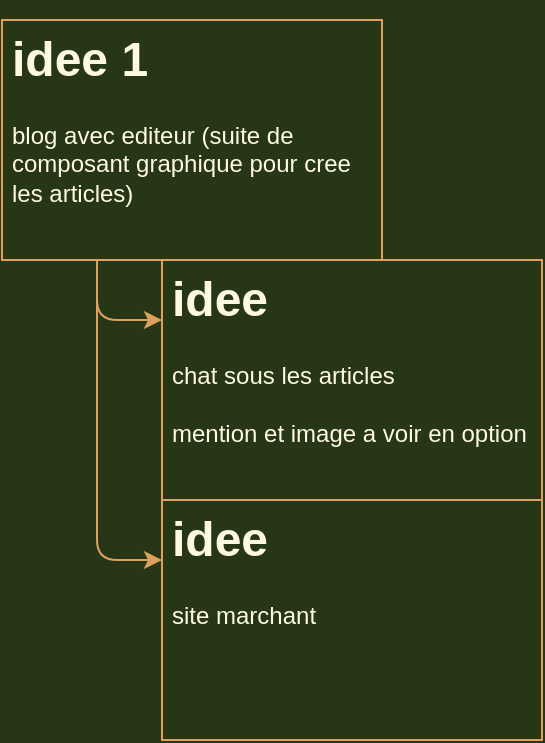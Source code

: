 <mxfile pages="2">
    <diagram id="d11wOGM62BgjI-Tap80V" name="idée">
        <mxGraphModel dx="866" dy="770" grid="1" gridSize="10" guides="1" tooltips="1" connect="1" arrows="1" fold="1" page="1" pageScale="1" pageWidth="827" pageHeight="1169" background="#283618" math="0" shadow="0">
            <root>
                <mxCell id="0"/>
                <mxCell id="1" parent="0"/>
                <mxCell id="6" style="edgeStyle=orthogonalEdgeStyle;html=1;exitX=0.25;exitY=1;exitDx=0;exitDy=0;entryX=0;entryY=0.25;entryDx=0;entryDy=0;labelBackgroundColor=#283618;strokeColor=#DDA15E;fontColor=#FEFAE0;" parent="1" source="3" target="4" edge="1">
                    <mxGeometry relative="1" as="geometry"/>
                </mxCell>
                <mxCell id="7" style="edgeStyle=orthogonalEdgeStyle;html=1;exitX=0.25;exitY=1;exitDx=0;exitDy=0;entryX=0;entryY=0.25;entryDx=0;entryDy=0;labelBackgroundColor=#283618;strokeColor=#DDA15E;fontColor=#FEFAE0;" parent="1" source="3" target="5" edge="1">
                    <mxGeometry relative="1" as="geometry"/>
                </mxCell>
                <mxCell id="3" value="&lt;h1&gt;idee 1&lt;/h1&gt;&lt;p&gt;blog avec editeur (suite de composant graphique pour cree les articles)&lt;br&gt;&lt;/p&gt;" style="text;html=1;strokeColor=#DDA15E;fillColor=none;spacing=5;spacingTop=-20;whiteSpace=wrap;overflow=hidden;rounded=0;fontColor=#FEFAE0;" parent="1" vertex="1">
                    <mxGeometry x="40" y="40" width="190" height="120" as="geometry"/>
                </mxCell>
                <mxCell id="4" value="&lt;h1&gt;idee&lt;/h1&gt;&lt;p&gt;chat sous les articles&lt;br&gt;&lt;br&gt;mention et image a voir en option&lt;/p&gt;" style="text;html=1;strokeColor=#DDA15E;fillColor=none;spacing=5;spacingTop=-20;whiteSpace=wrap;overflow=hidden;rounded=0;fontColor=#FEFAE0;" parent="1" vertex="1">
                    <mxGeometry x="120" y="160" width="190" height="120" as="geometry"/>
                </mxCell>
                <mxCell id="5" value="&lt;h1&gt;idee&lt;/h1&gt;&lt;p&gt;site marchant&amp;nbsp;&lt;/p&gt;" style="text;html=1;strokeColor=#DDA15E;fillColor=none;spacing=5;spacingTop=-20;whiteSpace=wrap;overflow=hidden;rounded=0;fontColor=#FEFAE0;" parent="1" vertex="1">
                    <mxGeometry x="120" y="280" width="190" height="120" as="geometry"/>
                </mxCell>
            </root>
        </mxGraphModel>
    </diagram>
    <diagram id="dJevwOj9svIjUYJSFQXq" name="structure">
        <mxGraphModel dx="866" dy="770" grid="1" gridSize="10" guides="1" tooltips="1" connect="1" arrows="1" fold="1" page="1" pageScale="1" pageWidth="827" pageHeight="1169" background="#283618" math="0" shadow="0">
            <root>
                <mxCell id="SbrRnkA4MS1sYyffe3Pl-0"/>
                <mxCell id="SbrRnkA4MS1sYyffe3Pl-1" parent="SbrRnkA4MS1sYyffe3Pl-0"/>
                <mxCell id="SbrRnkA4MS1sYyffe3Pl-2" value="service de rendu html css" style="whiteSpace=wrap;html=1;fillColor=#BC6C25;strokeColor=#DDA15E;fontColor=#FEFAE0;rounded=0;" parent="SbrRnkA4MS1sYyffe3Pl-1" vertex="1">
                    <mxGeometry x="240" y="240" width="120" height="60" as="geometry"/>
                </mxCell>
                <mxCell id="XSni6BK7vrwpNHkpn47T-4" style="edgeStyle=orthogonalEdgeStyle;html=1;endArrow=none;endFill=0;exitX=1;exitY=0.5;exitDx=0;exitDy=0;entryX=1;entryY=0.5;entryDx=0;entryDy=0;labelBackgroundColor=#283618;strokeColor=#DDA15E;fontColor=#FEFAE0;" parent="SbrRnkA4MS1sYyffe3Pl-1" source="XSni6BK7vrwpNHkpn47T-0" target="XSni6BK7vrwpNHkpn47T-1" edge="1">
                    <mxGeometry relative="1" as="geometry">
                        <mxPoint x="760" y="230" as="targetPoint"/>
                    </mxGeometry>
                </mxCell>
                <mxCell id="n59j2sWu9A2zyub4zQ4p-10" value="get&lt;br&gt;add &lt;br&gt;mod&lt;br&gt;del" style="edgeLabel;html=1;align=center;verticalAlign=middle;resizable=0;points=[];fontColor=#FEFAE0;labelBackgroundColor=#283618;rounded=1;" parent="XSni6BK7vrwpNHkpn47T-4" connectable="0" vertex="1">
                    <mxGeometry x="-0.627" y="4" relative="1" as="geometry">
                        <mxPoint x="5" y="-31" as="offset"/>
                    </mxGeometry>
                </mxCell>
                <mxCell id="XSni6BK7vrwpNHkpn47T-0" value="database" style="whiteSpace=wrap;html=1;fillColor=#BC6C25;strokeColor=#DDA15E;fontColor=#FEFAE0;rounded=0;" parent="SbrRnkA4MS1sYyffe3Pl-1" vertex="1">
                    <mxGeometry x="400" y="120" width="120" height="60" as="geometry"/>
                </mxCell>
                <mxCell id="XSni6BK7vrwpNHkpn47T-7" style="edgeStyle=orthogonalEdgeStyle;html=1;exitX=0;exitY=0.5;exitDx=0;exitDy=0;entryX=1;entryY=0.5;entryDx=0;entryDy=0;endArrow=none;endFill=0;labelBackgroundColor=#283618;strokeColor=#DDA15E;fontColor=#FEFAE0;" parent="SbrRnkA4MS1sYyffe3Pl-1" source="XSni6BK7vrwpNHkpn47T-1" target="SbrRnkA4MS1sYyffe3Pl-2" edge="1">
                    <mxGeometry relative="1" as="geometry"/>
                </mxCell>
                <mxCell id="XSni6BK7vrwpNHkpn47T-1" value="api data" style="whiteSpace=wrap;html=1;fillColor=#BC6C25;strokeColor=#DDA15E;fontColor=#FEFAE0;rounded=0;" parent="SbrRnkA4MS1sYyffe3Pl-1" vertex="1">
                    <mxGeometry x="240" y="160" width="120" height="60" as="geometry"/>
                </mxCell>
                <mxCell id="XSni6BK7vrwpNHkpn47T-8" style="edgeStyle=orthogonalEdgeStyle;html=1;exitX=1;exitY=0.5;exitDx=0;exitDy=0;entryX=0;entryY=0.25;entryDx=0;entryDy=0;endArrow=none;endFill=0;fillColor=#BC6C25;strokeColor=#DDA15E;strokeWidth=2;labelBackgroundColor=#283618;fontColor=#FEFAE0;" parent="SbrRnkA4MS1sYyffe3Pl-1" source="XSni6BK7vrwpNHkpn47T-2" target="XSni6BK7vrwpNHkpn47T-1" edge="1">
                    <mxGeometry relative="1" as="geometry"/>
                </mxCell>
                <mxCell id="XSni6BK7vrwpNHkpn47T-9" style="edgeStyle=orthogonalEdgeStyle;html=1;exitX=1;exitY=0.5;exitDx=0;exitDy=0;entryX=0;entryY=0.25;entryDx=0;entryDy=0;endArrow=none;endFill=0;fillColor=#BC6C25;strokeColor=#DDA15E;strokeWidth=2;labelBackgroundColor=#283618;fontColor=#FEFAE0;" parent="SbrRnkA4MS1sYyffe3Pl-1" source="XSni6BK7vrwpNHkpn47T-2" target="SbrRnkA4MS1sYyffe3Pl-2" edge="1">
                    <mxGeometry relative="1" as="geometry"/>
                </mxCell>
                <mxCell id="XSni6BK7vrwpNHkpn47T-2" value="clients" style="whiteSpace=wrap;html=1;fillColor=#BC6C25;strokeColor=#DDA15E;fontColor=#FEFAE0;rounded=0;" parent="SbrRnkA4MS1sYyffe3Pl-1" vertex="1">
                    <mxGeometry x="40" y="200" width="120" height="60" as="geometry"/>
                </mxCell>
                <mxCell id="XSni6BK7vrwpNHkpn47T-6" style="edgeStyle=orthogonalEdgeStyle;html=1;exitX=1;exitY=0.5;exitDx=0;exitDy=0;entryX=1;entryY=0.5;entryDx=0;entryDy=0;endArrow=none;endFill=0;labelBackgroundColor=#283618;strokeColor=#DDA15E;fontColor=#FEFAE0;" parent="SbrRnkA4MS1sYyffe3Pl-1" source="XSni6BK7vrwpNHkpn47T-5" target="XSni6BK7vrwpNHkpn47T-1" edge="1">
                    <mxGeometry relative="1" as="geometry"/>
                </mxCell>
                <mxCell id="n59j2sWu9A2zyub4zQ4p-8" value="add mod del" style="edgeLabel;html=1;align=center;verticalAlign=middle;resizable=0;points=[];fontColor=#FEFAE0;labelBackgroundColor=#283618;rounded=1;" parent="XSni6BK7vrwpNHkpn47T-6" connectable="0" vertex="1">
                    <mxGeometry x="-0.063" y="2" relative="1" as="geometry">
                        <mxPoint x="58" y="-2" as="offset"/>
                    </mxGeometry>
                </mxCell>
                <mxCell id="n59j2sWu9A2zyub4zQ4p-6" style="edgeStyle=orthogonalEdgeStyle;curved=0;rounded=1;orthogonalLoop=1;jettySize=auto;html=1;exitX=1;exitY=0.5;exitDx=0;exitDy=0;entryX=1;entryY=0.5;entryDx=0;entryDy=0;fontColor=#FEFAE0;endArrow=none;endFill=0;strokeColor=#DDA15E;strokeWidth=1;fillColor=#BC6C25;labelBackgroundColor=#283618;" parent="SbrRnkA4MS1sYyffe3Pl-1" source="XSni6BK7vrwpNHkpn47T-5" target="SbrRnkA4MS1sYyffe3Pl-2" edge="1">
                    <mxGeometry relative="1" as="geometry"/>
                </mxCell>
                <mxCell id="n59j2sWu9A2zyub4zQ4p-7" value="get" style="edgeLabel;html=1;align=center;verticalAlign=middle;resizable=0;points=[];fontColor=#FEFAE0;labelBackgroundColor=#283618;rounded=1;" parent="n59j2sWu9A2zyub4zQ4p-6" connectable="0" vertex="1">
                    <mxGeometry x="0.212" y="-2" relative="1" as="geometry">
                        <mxPoint as="offset"/>
                    </mxGeometry>
                </mxCell>
                <mxCell id="XSni6BK7vrwpNHkpn47T-5" value="&lt;div&gt;Object&amp;nbsp;&lt;span&gt;Storage&lt;/span&gt;&lt;/div&gt;" style="whiteSpace=wrap;html=1;fillColor=#BC6C25;strokeColor=#DDA15E;fontColor=#FEFAE0;rounded=0;" parent="SbrRnkA4MS1sYyffe3Pl-1" vertex="1">
                    <mxGeometry x="560" y="120" width="120" height="60" as="geometry"/>
                </mxCell>
                <mxCell id="n59j2sWu9A2zyub4zQ4p-0" value="" style="endArrow=none;dashed=1;html=1;dashPattern=1 3;strokeWidth=2;rounded=1;fontColor=#FEFAE0;fillColor=#BC6C25;curved=0;labelBackgroundColor=#283618;strokeColor=#DDA15E;" parent="SbrRnkA4MS1sYyffe3Pl-1" edge="1">
                    <mxGeometry width="50" height="50" relative="1" as="geometry">
                        <mxPoint x="220" y="530" as="sourcePoint"/>
                        <mxPoint x="220" y="40" as="targetPoint"/>
                    </mxGeometry>
                </mxCell>
                <mxCell id="n59j2sWu9A2zyub4zQ4p-4" style="edgeStyle=orthogonalEdgeStyle;curved=0;rounded=1;orthogonalLoop=1;jettySize=auto;html=1;exitX=0;exitY=0.5;exitDx=0;exitDy=0;entryX=1;entryY=0.25;entryDx=0;entryDy=0;fontColor=#FEFAE0;endArrow=none;endFill=0;strokeColor=#DDA15E;strokeWidth=2;fillColor=#BC6C25;labelBackgroundColor=#283618;" parent="SbrRnkA4MS1sYyffe3Pl-1" source="n59j2sWu9A2zyub4zQ4p-1" target="XSni6BK7vrwpNHkpn47T-1" edge="1">
                    <mxGeometry relative="1" as="geometry">
                        <Array as="points">
                            <mxPoint x="20" y="110"/>
                            <mxPoint x="20" y="150"/>
                            <mxPoint x="380" y="150"/>
                            <mxPoint x="380" y="175"/>
                        </Array>
                    </mxGeometry>
                </mxCell>
                <mxCell id="n59j2sWu9A2zyub4zQ4p-5" style="edgeStyle=orthogonalEdgeStyle;curved=0;rounded=1;orthogonalLoop=1;jettySize=auto;html=1;exitX=0;exitY=0.5;exitDx=0;exitDy=0;entryX=1;entryY=0.25;entryDx=0;entryDy=0;fontColor=#FEFAE0;endArrow=none;endFill=0;strokeColor=#DDA15E;strokeWidth=2;fillColor=#BC6C25;labelBackgroundColor=#283618;" parent="SbrRnkA4MS1sYyffe3Pl-1" source="n59j2sWu9A2zyub4zQ4p-1" target="SbrRnkA4MS1sYyffe3Pl-2" edge="1">
                    <mxGeometry relative="1" as="geometry">
                        <Array as="points">
                            <mxPoint x="20" y="110"/>
                            <mxPoint x="20" y="150"/>
                            <mxPoint x="380" y="150"/>
                            <mxPoint x="380" y="255"/>
                        </Array>
                    </mxGeometry>
                </mxCell>
                <mxCell id="n59j2sWu9A2zyub4zQ4p-1" value="external services" style="whiteSpace=wrap;html=1;fillColor=#BC6C25;strokeColor=#DDA15E;fontColor=#FEFAE0;rounded=0;" parent="SbrRnkA4MS1sYyffe3Pl-1" vertex="1">
                    <mxGeometry x="40" y="80" width="120" height="60" as="geometry"/>
                </mxCell>
                <mxCell id="XSni6BK7vrwpNHkpn47T-79" value="" style="shape=table;startSize=0;container=1;collapsible=0;childLayout=tableLayout;fillColor=#BC6C25;strokeColor=#DDA15E;fontColor=#FEFAE0;rounded=0;" parent="SbrRnkA4MS1sYyffe3Pl-1" vertex="1">
                    <mxGeometry x="400" y="280" width="280" height="240" as="geometry"/>
                </mxCell>
                <mxCell id="XSni6BK7vrwpNHkpn47T-80" value="" style="shape=partialRectangle;collapsible=0;dropTarget=0;pointerEvents=0;fillColor=none;top=0;left=0;bottom=0;right=0;points=[[0,0.5],[1,0.5]];portConstraint=eastwest;strokeColor=#DDA15E;fontColor=#FEFAE0;rounded=1;" parent="XSni6BK7vrwpNHkpn47T-79" vertex="1">
                    <mxGeometry width="280" height="40" as="geometry"/>
                </mxCell>
                <mxCell id="XSni6BK7vrwpNHkpn47T-81" value="SERVICE" style="shape=partialRectangle;html=1;whiteSpace=wrap;connectable=0;overflow=hidden;fillColor=none;top=0;left=0;bottom=0;right=0;pointerEvents=1;strokeColor=#DDA15E;fontColor=#FEFAE0;rounded=1;" parent="XSni6BK7vrwpNHkpn47T-80" vertex="1">
                    <mxGeometry width="140" height="40" as="geometry">
                        <mxRectangle width="140" height="40" as="alternateBounds"/>
                    </mxGeometry>
                </mxCell>
                <mxCell id="XSni6BK7vrwpNHkpn47T-82" value="lib / framework" style="shape=partialRectangle;html=1;whiteSpace=wrap;connectable=0;overflow=hidden;fillColor=none;top=0;left=0;bottom=0;right=0;pointerEvents=1;strokeColor=#DDA15E;fontColor=#FEFAE0;rounded=1;" parent="XSni6BK7vrwpNHkpn47T-80" vertex="1">
                    <mxGeometry x="140" width="140" height="40" as="geometry">
                        <mxRectangle width="140" height="40" as="alternateBounds"/>
                    </mxGeometry>
                </mxCell>
                <mxCell id="XSni6BK7vrwpNHkpn47T-83" value="" style="shape=partialRectangle;collapsible=0;dropTarget=0;pointerEvents=0;fillColor=none;top=0;left=0;bottom=0;right=0;points=[[0,0.5],[1,0.5]];portConstraint=eastwest;strokeColor=#DDA15E;fontColor=#FEFAE0;rounded=1;" parent="XSni6BK7vrwpNHkpn47T-79" vertex="1">
                    <mxGeometry y="40" width="280" height="40" as="geometry"/>
                </mxCell>
                <mxCell id="XSni6BK7vrwpNHkpn47T-84" value="api" style="shape=partialRectangle;html=1;whiteSpace=wrap;connectable=0;overflow=hidden;top=0;left=0;bottom=0;right=0;pointerEvents=1;rounded=1;" parent="XSni6BK7vrwpNHkpn47T-83" vertex="1">
                    <mxGeometry width="140" height="40" as="geometry">
                        <mxRectangle width="140" height="40" as="alternateBounds"/>
                    </mxGeometry>
                </mxCell>
                <mxCell id="XSni6BK7vrwpNHkpn47T-85" value="hasura" style="shape=partialRectangle;html=1;whiteSpace=wrap;connectable=0;overflow=hidden;top=0;left=0;bottom=0;right=0;pointerEvents=1;rounded=1;" parent="XSni6BK7vrwpNHkpn47T-83" vertex="1">
                    <mxGeometry x="140" width="140" height="40" as="geometry">
                        <mxRectangle width="140" height="40" as="alternateBounds"/>
                    </mxGeometry>
                </mxCell>
                <mxCell id="XSni6BK7vrwpNHkpn47T-86" value="" style="shape=partialRectangle;collapsible=0;dropTarget=0;pointerEvents=0;fillColor=none;top=0;left=0;bottom=0;right=0;points=[[0,0.5],[1,0.5]];portConstraint=eastwest;strokeColor=#DDA15E;fontColor=#FEFAE0;rounded=1;" parent="XSni6BK7vrwpNHkpn47T-79" vertex="1">
                    <mxGeometry y="80" width="280" height="40" as="geometry"/>
                </mxCell>
                <mxCell id="XSni6BK7vrwpNHkpn47T-87" value="render" style="shape=partialRectangle;html=1;whiteSpace=wrap;connectable=0;overflow=hidden;top=0;left=0;bottom=0;right=0;pointerEvents=1;rounded=1;" parent="XSni6BK7vrwpNHkpn47T-86" vertex="1">
                    <mxGeometry width="140" height="40" as="geometry">
                        <mxRectangle width="140" height="40" as="alternateBounds"/>
                    </mxGeometry>
                </mxCell>
                <mxCell id="XSni6BK7vrwpNHkpn47T-88" value="nextJs" style="shape=partialRectangle;html=1;whiteSpace=wrap;connectable=0;overflow=hidden;top=0;left=0;bottom=0;right=0;pointerEvents=1;rounded=1;" parent="XSni6BK7vrwpNHkpn47T-86" vertex="1">
                    <mxGeometry x="140" width="140" height="40" as="geometry">
                        <mxRectangle width="140" height="40" as="alternateBounds"/>
                    </mxGeometry>
                </mxCell>
                <mxCell id="XSni6BK7vrwpNHkpn47T-89" value="" style="shape=partialRectangle;collapsible=0;dropTarget=0;pointerEvents=0;fillColor=none;top=0;left=0;bottom=0;right=0;points=[[0,0.5],[1,0.5]];portConstraint=eastwest;strokeColor=#DDA15E;fontColor=#FEFAE0;rounded=1;" parent="XSni6BK7vrwpNHkpn47T-79" vertex="1">
                    <mxGeometry y="120" width="280" height="40" as="geometry"/>
                </mxCell>
                <mxCell id="XSni6BK7vrwpNHkpn47T-90" value="database" style="shape=partialRectangle;html=1;whiteSpace=wrap;connectable=0;overflow=hidden;top=0;left=0;bottom=0;right=0;pointerEvents=1;rounded=1;" parent="XSni6BK7vrwpNHkpn47T-89" vertex="1">
                    <mxGeometry width="140" height="40" as="geometry">
                        <mxRectangle width="140" height="40" as="alternateBounds"/>
                    </mxGeometry>
                </mxCell>
                <mxCell id="XSni6BK7vrwpNHkpn47T-91" value="postgresql" style="shape=partialRectangle;html=1;whiteSpace=wrap;connectable=0;overflow=hidden;top=0;left=0;bottom=0;right=0;pointerEvents=1;rounded=1;" parent="XSni6BK7vrwpNHkpn47T-89" vertex="1">
                    <mxGeometry x="140" width="140" height="40" as="geometry">
                        <mxRectangle width="140" height="40" as="alternateBounds"/>
                    </mxGeometry>
                </mxCell>
                <mxCell id="XSni6BK7vrwpNHkpn47T-98" value="" style="shape=partialRectangle;collapsible=0;dropTarget=0;pointerEvents=0;fillColor=none;top=0;left=0;bottom=0;right=0;points=[[0,0.5],[1,0.5]];portConstraint=eastwest;strokeColor=#DDA15E;fontColor=#FEFAE0;rounded=1;" parent="XSni6BK7vrwpNHkpn47T-79" vertex="1">
                    <mxGeometry y="160" width="280" height="40" as="geometry"/>
                </mxCell>
                <mxCell id="XSni6BK7vrwpNHkpn47T-99" value="&lt;span style=&quot;color: rgb(254 , 250 , 224)&quot;&gt;Object&amp;nbsp;&lt;/span&gt;&lt;span style=&quot;color: rgb(254 , 250 , 224)&quot;&gt;Storage&lt;/span&gt;" style="shape=partialRectangle;html=1;whiteSpace=wrap;connectable=0;overflow=hidden;top=0;left=0;bottom=0;right=0;pointerEvents=1;rounded=1;" parent="XSni6BK7vrwpNHkpn47T-98" vertex="1">
                    <mxGeometry width="140" height="40" as="geometry">
                        <mxRectangle width="140" height="40" as="alternateBounds"/>
                    </mxGeometry>
                </mxCell>
                <mxCell id="XSni6BK7vrwpNHkpn47T-100" value="minio (throug s3 api)" style="shape=partialRectangle;html=1;whiteSpace=wrap;connectable=0;overflow=hidden;top=0;left=0;bottom=0;right=0;pointerEvents=1;rounded=1;" parent="XSni6BK7vrwpNHkpn47T-98" vertex="1">
                    <mxGeometry x="140" width="140" height="40" as="geometry">
                        <mxRectangle width="140" height="40" as="alternateBounds"/>
                    </mxGeometry>
                </mxCell>
                <mxCell id="6qc-Ioqnfskdf7jqyhqh-2" style="shape=partialRectangle;collapsible=0;dropTarget=0;pointerEvents=0;fillColor=none;top=0;left=0;bottom=0;right=0;points=[[0,0.5],[1,0.5]];portConstraint=eastwest;strokeColor=#DDA15E;fontColor=#FEFAE0;rounded=1;" vertex="1" parent="XSni6BK7vrwpNHkpn47T-79">
                    <mxGeometry y="200" width="280" height="40" as="geometry"/>
                </mxCell>
                <mxCell id="6qc-Ioqnfskdf7jqyhqh-3" value="infrastructure as code" style="shape=partialRectangle;html=1;whiteSpace=wrap;connectable=0;overflow=hidden;top=0;left=0;bottom=0;right=0;pointerEvents=1;rounded=1;" vertex="1" parent="6qc-Ioqnfskdf7jqyhqh-2">
                    <mxGeometry width="140" height="40" as="geometry">
                        <mxRectangle width="140" height="40" as="alternateBounds"/>
                    </mxGeometry>
                </mxCell>
                <mxCell id="6qc-Ioqnfskdf7jqyhqh-4" value="teraform" style="shape=partialRectangle;html=1;whiteSpace=wrap;connectable=0;overflow=hidden;top=0;left=0;bottom=0;right=0;pointerEvents=1;rounded=1;" vertex="1" parent="6qc-Ioqnfskdf7jqyhqh-2">
                    <mxGeometry x="140" width="140" height="40" as="geometry">
                        <mxRectangle width="140" height="40" as="alternateBounds"/>
                    </mxGeometry>
                </mxCell>
            </root>
        </mxGraphModel>
    </diagram>
    <diagram id="znhRzA62y-ge9oQfR1l0" name="phase pour le project">
        <mxGraphModel dx="866" dy="770" grid="1" gridSize="10" guides="1" tooltips="1" connect="1" arrows="1" fold="1" page="1" pageScale="1" pageWidth="827" pageHeight="1169" background="#283618" math="0" shadow="0">
            <root>
                <mxCell id="4vCSaw_WBNNyNbJKUp6Y-0"/>
                <mxCell id="4vCSaw_WBNNyNbJKUp6Y-1" parent="4vCSaw_WBNNyNbJKUp6Y-0"/>
                <mxCell id="4vCSaw_WBNNyNbJKUp6Y-5" style="edgeStyle=none;html=1;exitX=1;exitY=0.5;exitDx=0;exitDy=0;labelBackgroundColor=#283618;strokeColor=#DDA15E;fontColor=#FEFAE0;" parent="4vCSaw_WBNNyNbJKUp6Y-1" source="4vCSaw_WBNNyNbJKUp6Y-2" target="4vCSaw_WBNNyNbJKUp6Y-3" edge="1">
                    <mxGeometry relative="1" as="geometry"/>
                </mxCell>
                <mxCell id="4vCSaw_WBNNyNbJKUp6Y-2" value="demo&lt;br&gt;mini de chez mini&lt;br&gt;avec les techno choisi" style="rounded=0;whiteSpace=wrap;html=1;fillColor=#BC6C25;strokeColor=#DDA15E;fontColor=#FEFAE0;" parent="4vCSaw_WBNNyNbJKUp6Y-1" vertex="1">
                    <mxGeometry x="40" y="160" width="120" height="60" as="geometry"/>
                </mxCell>
                <mxCell id="4vCSaw_WBNNyNbJKUp6Y-6" style="edgeStyle=none;html=1;exitX=1;exitY=0.5;exitDx=0;exitDy=0;entryX=0;entryY=0.5;entryDx=0;entryDy=0;labelBackgroundColor=#283618;strokeColor=#DDA15E;fontColor=#FEFAE0;" parent="4vCSaw_WBNNyNbJKUp6Y-1" source="4vCSaw_WBNNyNbJKUp6Y-3" target="4vCSaw_WBNNyNbJKUp6Y-4" edge="1">
                    <mxGeometry relative="1" as="geometry"/>
                </mxCell>
                <mxCell id="4vCSaw_WBNNyNbJKUp6Y-3" value="demo prod&amp;nbsp;&lt;br&gt;en infrastructure as code" style="rounded=0;whiteSpace=wrap;html=1;fillColor=#BC6C25;strokeColor=#DDA15E;fontColor=#FEFAE0;" parent="4vCSaw_WBNNyNbJKUp6Y-1" vertex="1">
                    <mxGeometry x="240" y="160" width="120" height="60" as="geometry"/>
                </mxCell>
                <mxCell id="4vCSaw_WBNNyNbJKUp6Y-8" style="edgeStyle=orthogonalEdgeStyle;html=1;exitX=1;exitY=0.5;exitDx=0;exitDy=0;entryX=0;entryY=0.5;entryDx=0;entryDy=0;labelBackgroundColor=#283618;strokeColor=#DDA15E;fontColor=#FEFAE0;" parent="4vCSaw_WBNNyNbJKUp6Y-1" source="4vCSaw_WBNNyNbJKUp6Y-4" target="4vCSaw_WBNNyNbJKUp6Y-7" edge="1">
                    <mxGeometry relative="1" as="geometry"/>
                </mxCell>
                <mxCell id="4vCSaw_WBNNyNbJKUp6Y-4" value="automatisation du dev a la prod" style="rounded=0;whiteSpace=wrap;html=1;fillColor=#BC6C25;strokeColor=#DDA15E;fontColor=#FEFAE0;" parent="4vCSaw_WBNNyNbJKUp6Y-1" vertex="1">
                    <mxGeometry x="440" y="160" width="120" height="60" as="geometry"/>
                </mxCell>
                <mxCell id="4vCSaw_WBNNyNbJKUp6Y-10" style="edgeStyle=orthogonalEdgeStyle;html=1;exitX=1;exitY=0.5;exitDx=0;exitDy=0;entryX=0;entryY=0.5;entryDx=0;entryDy=0;labelBackgroundColor=#283618;strokeColor=#DDA15E;fontColor=#FEFAE0;" parent="4vCSaw_WBNNyNbJKUp6Y-1" source="4vCSaw_WBNNyNbJKUp6Y-7" target="4vCSaw_WBNNyNbJKUp6Y-9" edge="1">
                    <mxGeometry relative="1" as="geometry"/>
                </mxCell>
                <mxCell id="4vCSaw_WBNNyNbJKUp6Y-7" value="nouvelle fonctionnalité" style="rounded=0;whiteSpace=wrap;html=1;fillColor=#BC6C25;strokeColor=#DDA15E;fontColor=#FEFAE0;" parent="4vCSaw_WBNNyNbJKUp6Y-1" vertex="1">
                    <mxGeometry x="40" y="280" width="120" height="60" as="geometry"/>
                </mxCell>
                <mxCell id="4vCSaw_WBNNyNbJKUp6Y-12" style="edgeStyle=orthogonalEdgeStyle;html=1;exitX=1;exitY=0.5;exitDx=0;exitDy=0;entryX=0;entryY=0.5;entryDx=0;entryDy=0;labelBackgroundColor=#283618;strokeColor=#DDA15E;fontColor=#FEFAE0;" parent="4vCSaw_WBNNyNbJKUp6Y-1" source="4vCSaw_WBNNyNbJKUp6Y-9" target="4vCSaw_WBNNyNbJKUp6Y-11" edge="1">
                    <mxGeometry relative="1" as="geometry"/>
                </mxCell>
                <mxCell id="4vCSaw_WBNNyNbJKUp6Y-9" value="test de non regression" style="rounded=0;whiteSpace=wrap;html=1;fillColor=#BC6C25;strokeColor=#DDA15E;fontColor=#FEFAE0;" parent="4vCSaw_WBNNyNbJKUp6Y-1" vertex="1">
                    <mxGeometry x="240" y="280" width="120" height="60" as="geometry"/>
                </mxCell>
                <mxCell id="4vCSaw_WBNNyNbJKUp6Y-13" style="edgeStyle=orthogonalEdgeStyle;html=1;exitX=1;exitY=0.5;exitDx=0;exitDy=0;entryX=0;entryY=0.75;entryDx=0;entryDy=0;labelBackgroundColor=#283618;strokeColor=#DDA15E;fontColor=#FEFAE0;" parent="4vCSaw_WBNNyNbJKUp6Y-1" source="4vCSaw_WBNNyNbJKUp6Y-11" target="4vCSaw_WBNNyNbJKUp6Y-7" edge="1">
                    <mxGeometry relative="1" as="geometry">
                        <Array as="points">
                            <mxPoint x="570" y="310"/>
                            <mxPoint x="570" y="350"/>
                            <mxPoint x="30" y="350"/>
                            <mxPoint x="30" y="325"/>
                        </Array>
                    </mxGeometry>
                </mxCell>
                <mxCell id="4vCSaw_WBNNyNbJKUp6Y-11" value="deploiment" style="rounded=0;whiteSpace=wrap;html=1;fillColor=#BC6C25;strokeColor=#DDA15E;fontColor=#FEFAE0;" parent="4vCSaw_WBNNyNbJKUp6Y-1" vertex="1">
                    <mxGeometry x="440" y="280" width="120" height="60" as="geometry"/>
                </mxCell>
            </root>
        </mxGraphModel>
    </diagram>
</mxfile>